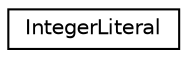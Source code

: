 digraph "Graphical Class Hierarchy"
{
 // LATEX_PDF_SIZE
  edge [fontname="Helvetica",fontsize="10",labelfontname="Helvetica",labelfontsize="10"];
  node [fontname="Helvetica",fontsize="10",shape=record];
  rankdir="LR";
  Node0 [label="IntegerLiteral",height=0.2,width=0.4,color="black", fillcolor="white", style="filled",URL="$structoperations__research_1_1sat_1_1_integer_literal.html",tooltip=" "];
}
